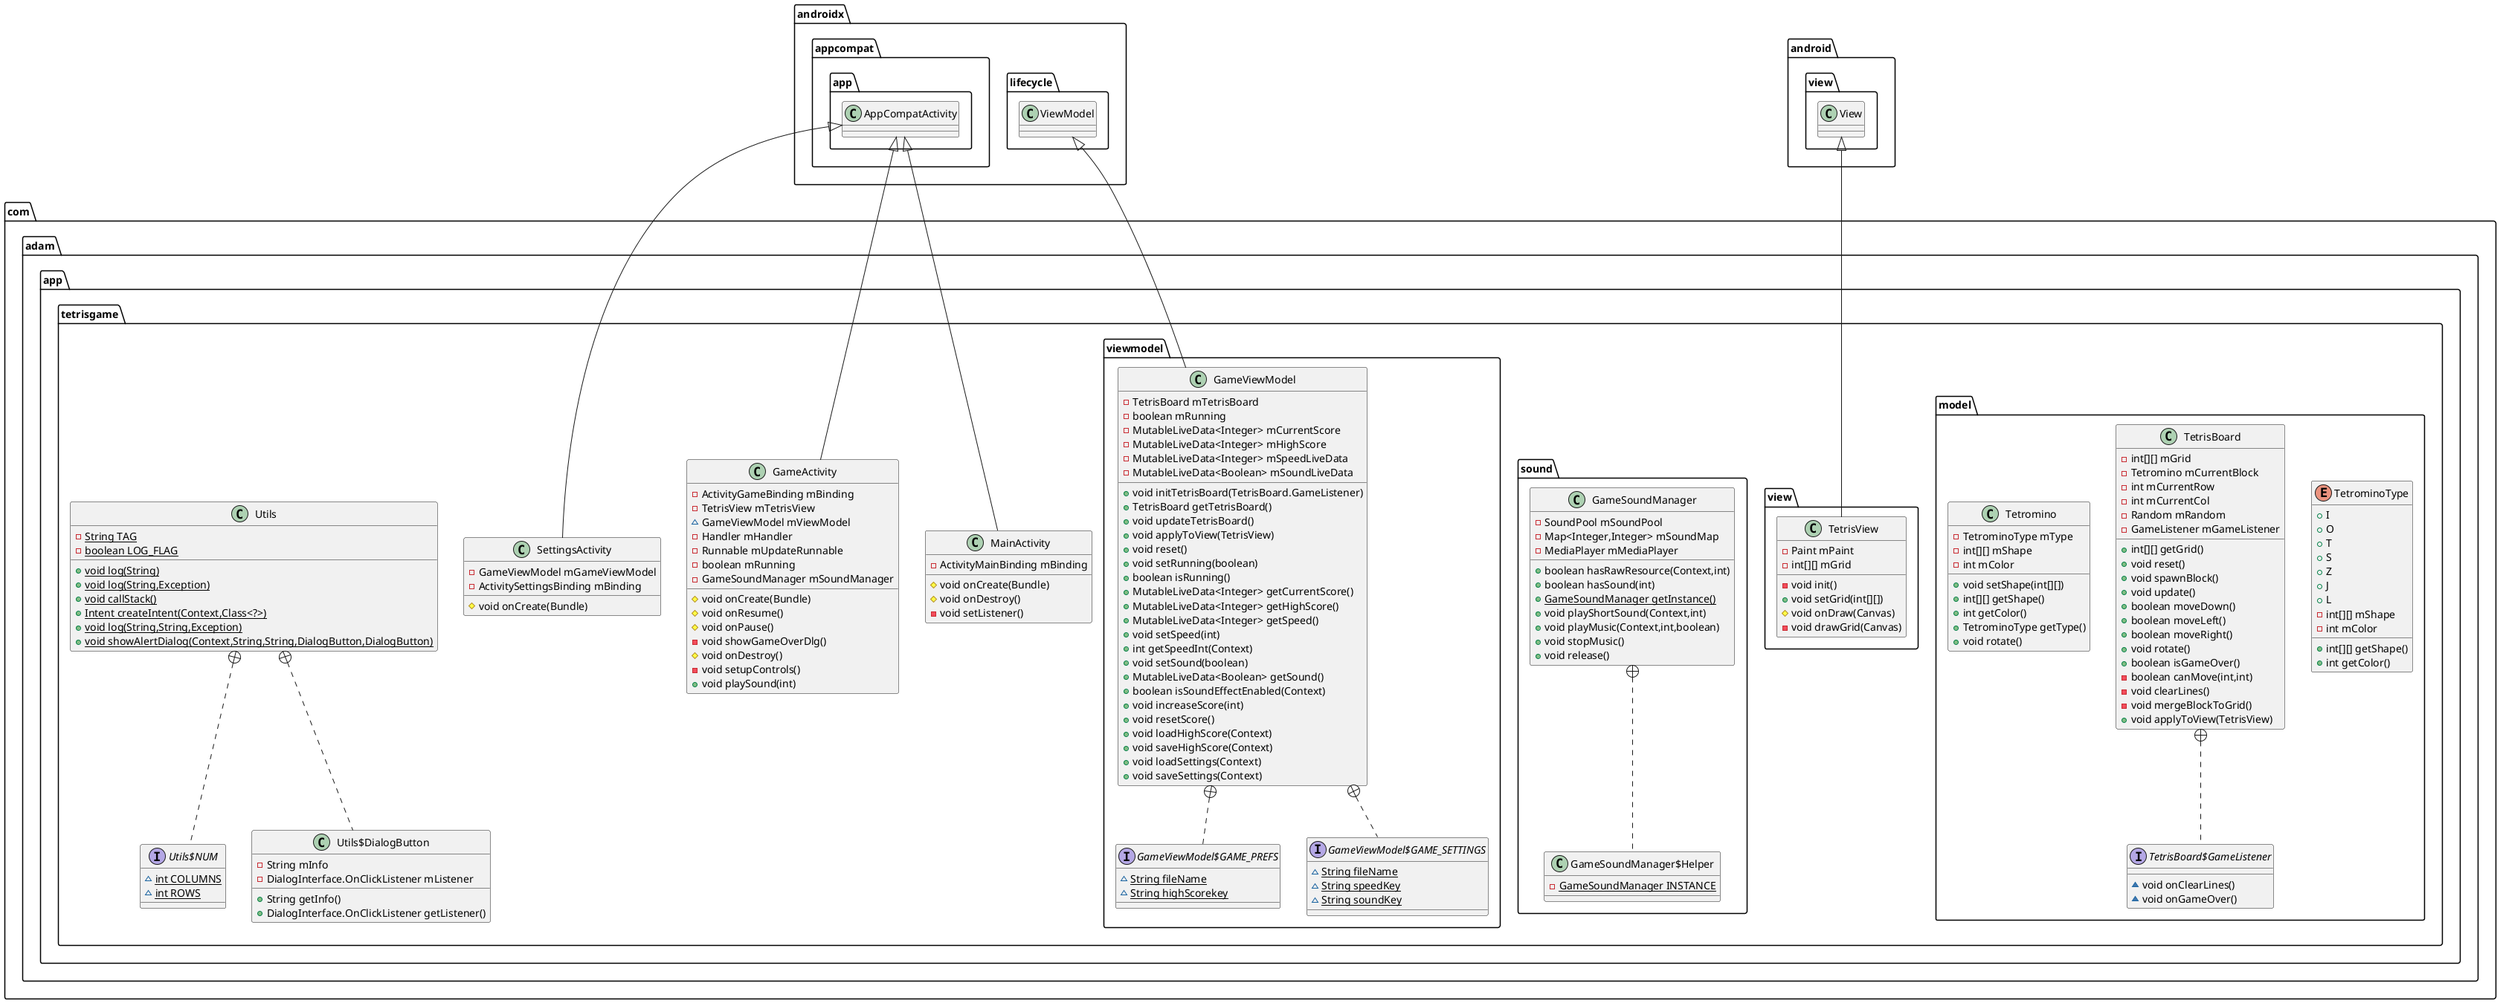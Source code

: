 @startuml
class com.adam.app.tetrisgame.MainActivity {
- ActivityMainBinding mBinding
# void onCreate(Bundle)
# void onDestroy()
- void setListener()
}


enum com.adam.app.tetrisgame.model.TetrominoType {
+  I
+  O
+  T
+  S
+  Z
+  J
+  L
- int[][] mShape
- int mColor
+ int[][] getShape()
+ int getColor()
}


class com.adam.app.tetrisgame.GameActivity {
- ActivityGameBinding mBinding
- TetrisView mTetrisView
~ GameViewModel mViewModel
- Handler mHandler
- Runnable mUpdateRunnable
- boolean mRunning
- GameSoundManager mSoundManager
# void onCreate(Bundle)
# void onResume()
# void onPause()
- void showGameOverDlg()
# void onDestroy()
- void setupControls()
+ void playSound(int)
}


class com.adam.app.tetrisgame.model.TetrisBoard {
- int[][] mGrid
- Tetromino mCurrentBlock
- int mCurrentRow
- int mCurrentCol
- Random mRandom
- GameListener mGameListener
+ int[][] getGrid()
+ void reset()
+ void spawnBlock()
+ void update()
+ boolean moveDown()
+ boolean moveLeft()
+ boolean moveRight()
+ void rotate()
+ boolean isGameOver()
- boolean canMove(int,int)
- void clearLines()
- void mergeBlockToGrid()
+ void applyToView(TetrisView)
}


interface com.adam.app.tetrisgame.model.TetrisBoard$GameListener {
~ void onClearLines()
~ void onGameOver()
}

class com.adam.app.tetrisgame.view.TetrisView {
- Paint mPaint
- int[][] mGrid
- void init()
+ void setGrid(int[][])
# void onDraw(Canvas)
- void drawGrid(Canvas)
}


class com.adam.app.tetrisgame.sound.GameSoundManager {
- SoundPool mSoundPool
- Map<Integer,Integer> mSoundMap
- MediaPlayer mMediaPlayer
+ boolean hasRawResource(Context,int)
+ boolean hasSound(int)
+ {static} GameSoundManager getInstance()
+ void playShortSound(Context,int)
+ void playMusic(Context,int,boolean)
+ void stopMusic()
+ void release()
}


class com.adam.app.tetrisgame.sound.GameSoundManager$Helper {
- {static} GameSoundManager INSTANCE
}

class com.adam.app.tetrisgame.SettingsActivity {
- GameViewModel mGameViewModel
- ActivitySettingsBinding mBinding
# void onCreate(Bundle)
}


class com.adam.app.tetrisgame.model.Tetromino {
- TetrominoType mType
- int[][] mShape
- int mColor
+ void setShape(int[][])
+ int[][] getShape()
+ int getColor()
+ TetrominoType getType()
+ void rotate()
}


class com.adam.app.tetrisgame.Utils {
- {static} String TAG
- {static} boolean LOG_FLAG
+ {static} void log(String)
+ {static} void log(String,Exception)
+ {static} void callStack()
+ {static} Intent createIntent(Context,Class<?>)
+ {static} void log(String,String,Exception)
+ {static} void showAlertDialog(Context,String,String,DialogButton,DialogButton)
}


interface com.adam.app.tetrisgame.Utils$NUM {
~ {static} int COLUMNS
~ {static} int ROWS
}

class com.adam.app.tetrisgame.Utils$DialogButton {
- String mInfo
- DialogInterface.OnClickListener mListener
+ String getInfo()
+ DialogInterface.OnClickListener getListener()
}


class com.adam.app.tetrisgame.viewmodel.GameViewModel {
- TetrisBoard mTetrisBoard
- boolean mRunning
- MutableLiveData<Integer> mCurrentScore
- MutableLiveData<Integer> mHighScore
- MutableLiveData<Integer> mSpeedLiveData
- MutableLiveData<Boolean> mSoundLiveData
+ void initTetrisBoard(TetrisBoard.GameListener)
+ TetrisBoard getTetrisBoard()
+ void updateTetrisBoard()
+ void applyToView(TetrisView)
+ void reset()
+ void setRunning(boolean)
+ boolean isRunning()
+ MutableLiveData<Integer> getCurrentScore()
+ MutableLiveData<Integer> getHighScore()
+ MutableLiveData<Integer> getSpeed()
+ void setSpeed(int)
+ int getSpeedInt(Context)
+ void setSound(boolean)
+ MutableLiveData<Boolean> getSound()
+ boolean isSoundEffectEnabled(Context)
+ void increaseScore(int)
+ void resetScore()
+ void loadHighScore(Context)
+ void saveHighScore(Context)
+ void loadSettings(Context)
+ void saveSettings(Context)
}


interface com.adam.app.tetrisgame.viewmodel.GameViewModel$GAME_PREFS {
~ {static} String fileName
~ {static} String highScorekey
}

interface com.adam.app.tetrisgame.viewmodel.GameViewModel$GAME_SETTINGS {
~ {static} String fileName
~ {static} String speedKey
~ {static} String soundKey
}



androidx.appcompat.app.AppCompatActivity <|-- com.adam.app.tetrisgame.MainActivity
androidx.appcompat.app.AppCompatActivity <|-- com.adam.app.tetrisgame.GameActivity
com.adam.app.tetrisgame.model.TetrisBoard +.. com.adam.app.tetrisgame.model.TetrisBoard$GameListener
android.view.View <|-- com.adam.app.tetrisgame.view.TetrisView
com.adam.app.tetrisgame.sound.GameSoundManager +.. com.adam.app.tetrisgame.sound.GameSoundManager$Helper
androidx.appcompat.app.AppCompatActivity <|-- com.adam.app.tetrisgame.SettingsActivity
com.adam.app.tetrisgame.Utils +.. com.adam.app.tetrisgame.Utils$NUM
com.adam.app.tetrisgame.Utils +.. com.adam.app.tetrisgame.Utils$DialogButton
androidx.lifecycle.ViewModel <|-- com.adam.app.tetrisgame.viewmodel.GameViewModel
com.adam.app.tetrisgame.viewmodel.GameViewModel +.. com.adam.app.tetrisgame.viewmodel.GameViewModel$GAME_PREFS
com.adam.app.tetrisgame.viewmodel.GameViewModel +.. com.adam.app.tetrisgame.viewmodel.GameViewModel$GAME_SETTINGS
@enduml